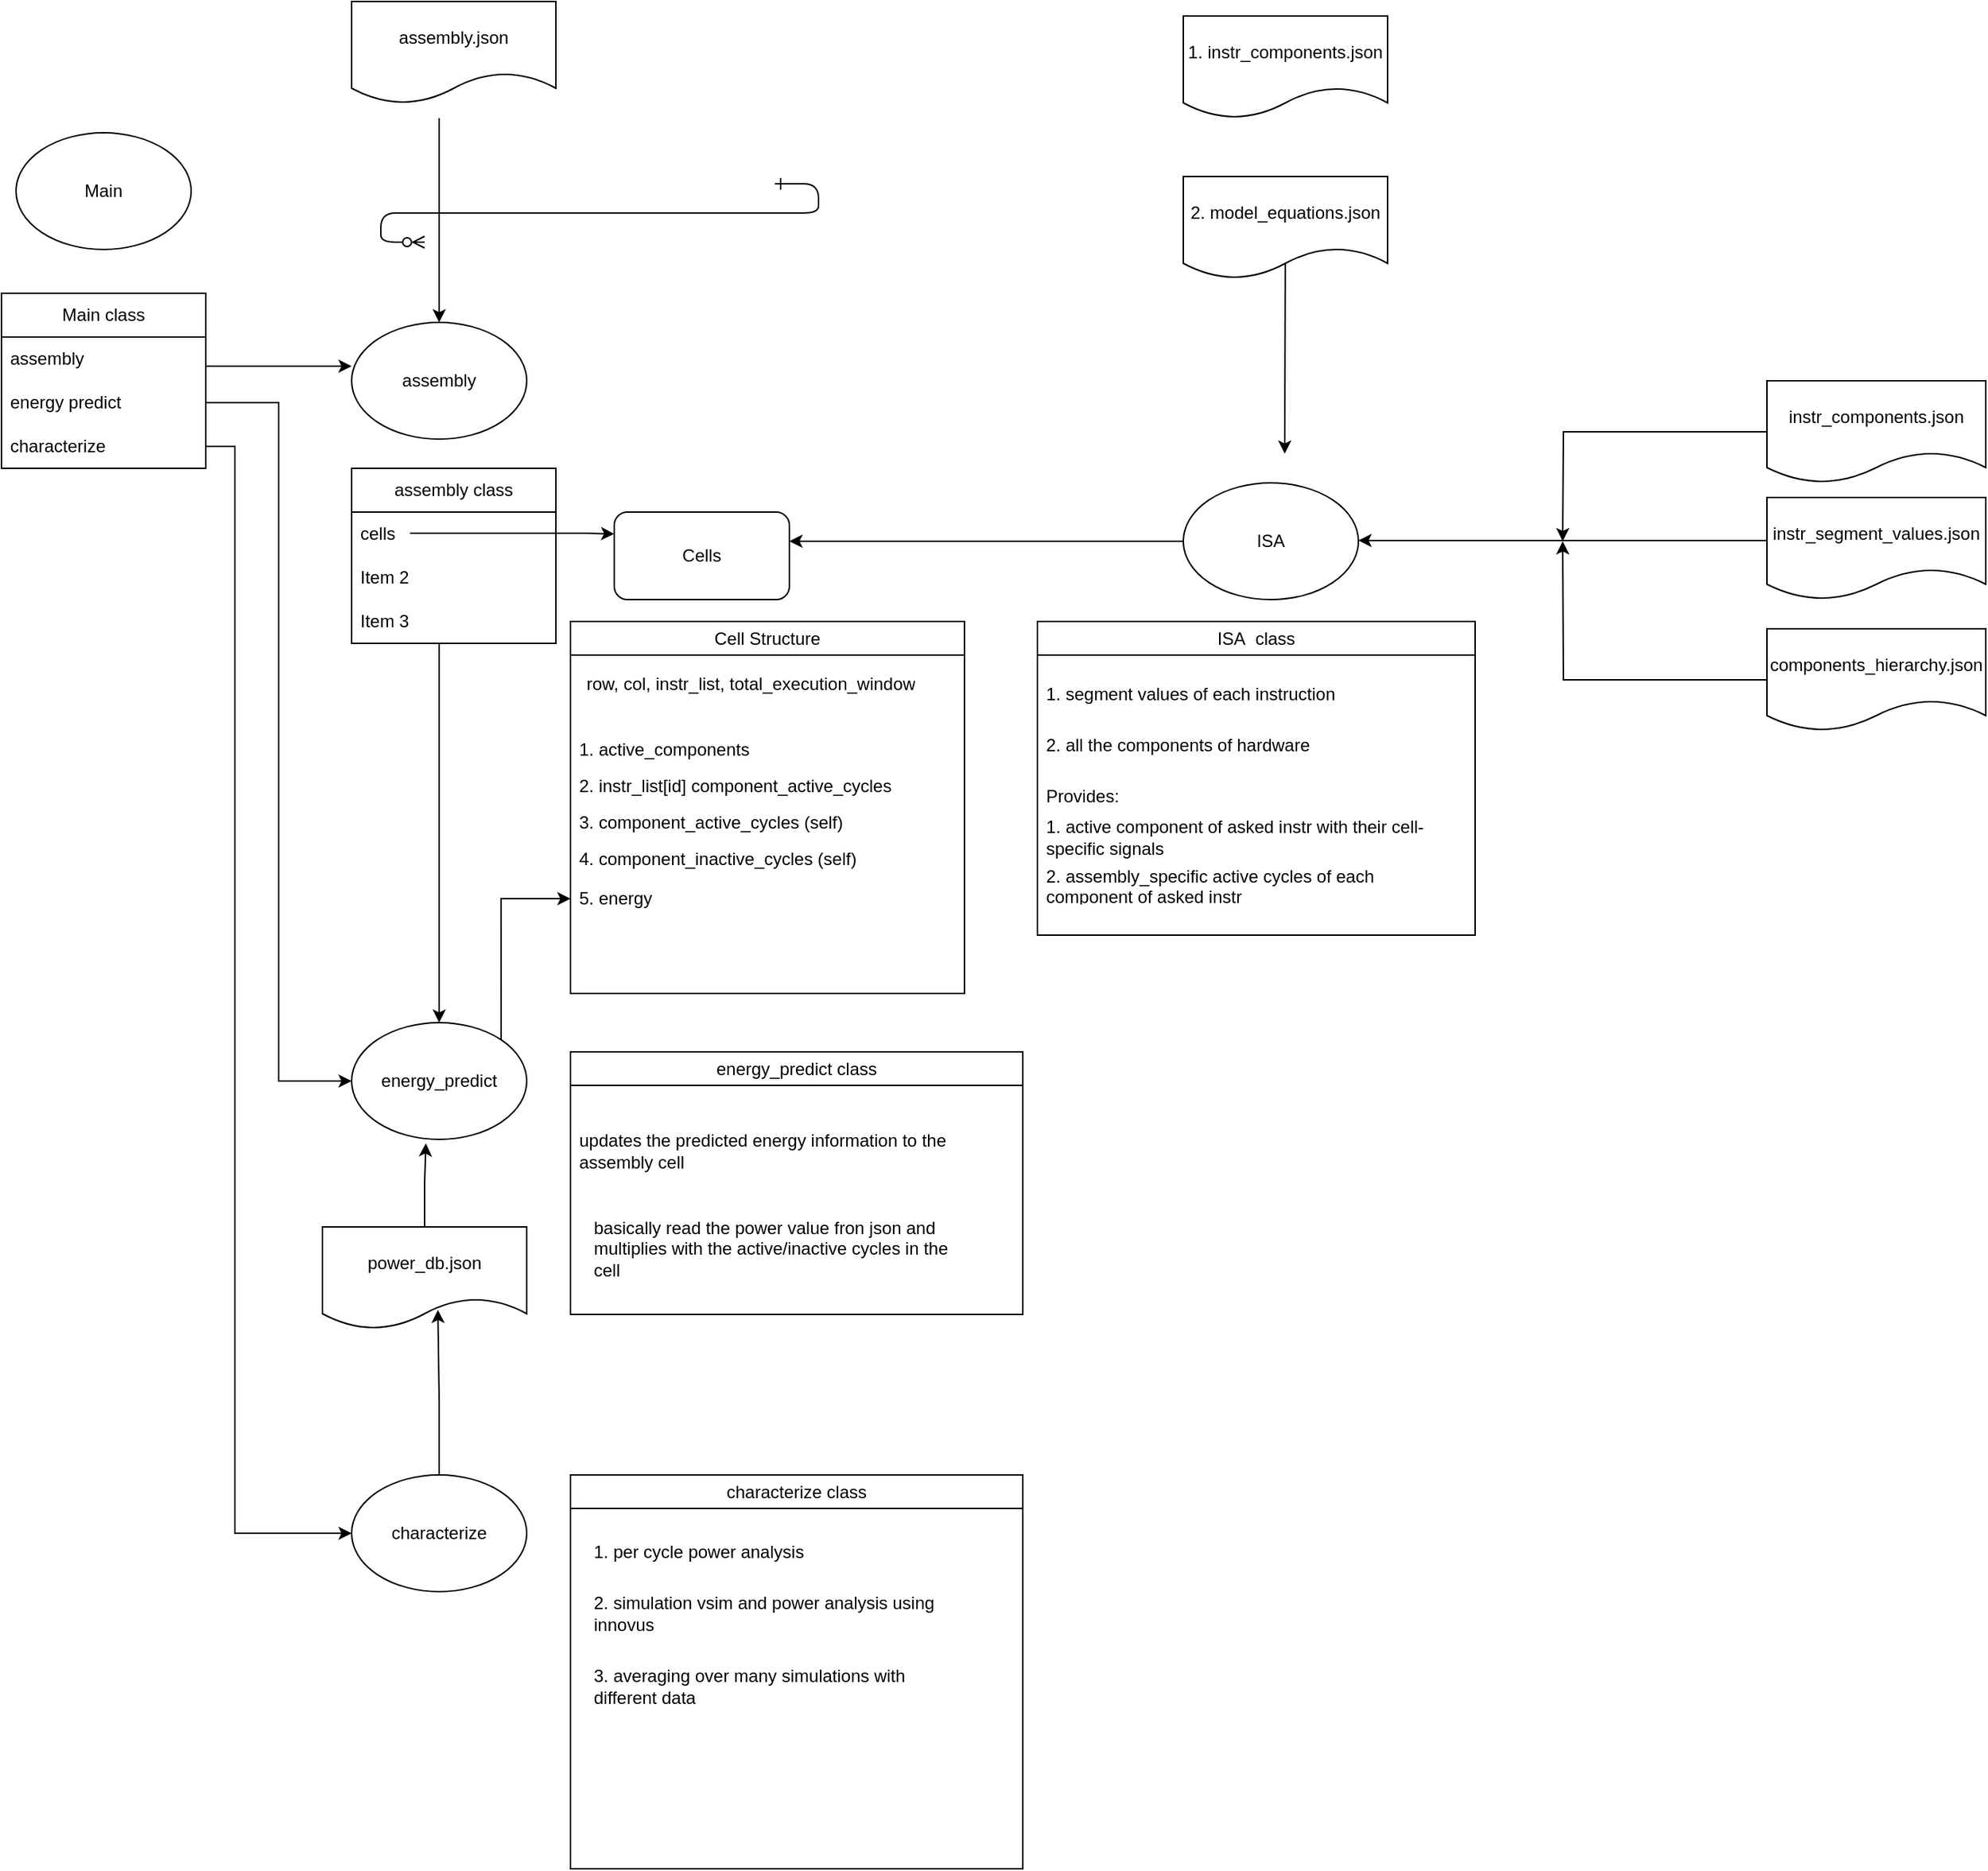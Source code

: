 <mxfile version="20.8.21" type="github">
  <diagram id="R2lEEEUBdFMjLlhIrx00" name="Page-1">
    <mxGraphModel dx="1605" dy="942" grid="1" gridSize="10" guides="1" tooltips="1" connect="1" arrows="1" fold="1" page="1" pageScale="1" pageWidth="850" pageHeight="1100" math="0" shadow="0" extFonts="Permanent Marker^https://fonts.googleapis.com/css?family=Permanent+Marker">
      <root>
        <mxCell id="0" />
        <mxCell id="1" parent="0" />
        <mxCell id="C-vyLk0tnHw3VtMMgP7b-12" value="" style="edgeStyle=entityRelationEdgeStyle;endArrow=ERzeroToMany;startArrow=ERone;endFill=1;startFill=0;" parent="1" target="C-vyLk0tnHw3VtMMgP7b-17" edge="1">
          <mxGeometry width="100" height="100" relative="1" as="geometry">
            <mxPoint x="700" y="165" as="sourcePoint" />
            <mxPoint x="460" y="205" as="targetPoint" />
          </mxGeometry>
        </mxCell>
        <mxCell id="wMOOJaim9DH7x2-_k4i8-1" value="Main" style="ellipse;whiteSpace=wrap;html=1;" vertex="1" parent="1">
          <mxGeometry x="180" y="130" width="120" height="80" as="geometry" />
        </mxCell>
        <mxCell id="wMOOJaim9DH7x2-_k4i8-2" value="Main class" style="swimlane;fontStyle=0;childLayout=stackLayout;horizontal=1;startSize=30;horizontalStack=0;resizeParent=1;resizeParentMax=0;resizeLast=0;collapsible=1;marginBottom=0;whiteSpace=wrap;html=1;" vertex="1" parent="1">
          <mxGeometry x="170" y="240" width="140" height="120" as="geometry" />
        </mxCell>
        <mxCell id="wMOOJaim9DH7x2-_k4i8-3" value="assembly" style="text;strokeColor=none;fillColor=none;align=left;verticalAlign=middle;spacingLeft=4;spacingRight=4;overflow=hidden;points=[[0,0.5],[1,0.5]];portConstraint=eastwest;rotatable=0;whiteSpace=wrap;html=1;" vertex="1" parent="wMOOJaim9DH7x2-_k4i8-2">
          <mxGeometry y="30" width="140" height="30" as="geometry" />
        </mxCell>
        <mxCell id="wMOOJaim9DH7x2-_k4i8-4" value="energy predict" style="text;strokeColor=none;fillColor=none;align=left;verticalAlign=middle;spacingLeft=4;spacingRight=4;overflow=hidden;points=[[0,0.5],[1,0.5]];portConstraint=eastwest;rotatable=0;whiteSpace=wrap;html=1;" vertex="1" parent="wMOOJaim9DH7x2-_k4i8-2">
          <mxGeometry y="60" width="140" height="30" as="geometry" />
        </mxCell>
        <mxCell id="wMOOJaim9DH7x2-_k4i8-5" value="characterize" style="text;strokeColor=none;fillColor=none;align=left;verticalAlign=middle;spacingLeft=4;spacingRight=4;overflow=hidden;points=[[0,0.5],[1,0.5]];portConstraint=eastwest;rotatable=0;whiteSpace=wrap;html=1;" vertex="1" parent="wMOOJaim9DH7x2-_k4i8-2">
          <mxGeometry y="90" width="140" height="30" as="geometry" />
        </mxCell>
        <mxCell id="wMOOJaim9DH7x2-_k4i8-8" value="assembly" style="ellipse;whiteSpace=wrap;html=1;" vertex="1" parent="1">
          <mxGeometry x="410" y="260" width="120" height="80" as="geometry" />
        </mxCell>
        <mxCell id="wMOOJaim9DH7x2-_k4i8-9" value="" style="endArrow=classic;html=1;rounded=0;entryX=0;entryY=0.375;entryDx=0;entryDy=0;entryPerimeter=0;" edge="1" parent="1" target="wMOOJaim9DH7x2-_k4i8-8">
          <mxGeometry width="50" height="50" relative="1" as="geometry">
            <mxPoint x="310" y="290" as="sourcePoint" />
            <mxPoint x="340" y="340" as="targetPoint" />
            <Array as="points" />
          </mxGeometry>
        </mxCell>
        <mxCell id="wMOOJaim9DH7x2-_k4i8-60" style="edgeStyle=orthogonalEdgeStyle;rounded=0;orthogonalLoop=1;jettySize=auto;html=1;entryX=0.5;entryY=0;entryDx=0;entryDy=0;" edge="1" parent="1" source="wMOOJaim9DH7x2-_k4i8-11" target="wMOOJaim9DH7x2-_k4i8-58">
          <mxGeometry relative="1" as="geometry">
            <Array as="points">
              <mxPoint x="470" y="550" />
              <mxPoint x="470" y="550" />
            </Array>
          </mxGeometry>
        </mxCell>
        <mxCell id="wMOOJaim9DH7x2-_k4i8-11" value="assembly class" style="swimlane;fontStyle=0;childLayout=stackLayout;horizontal=1;startSize=30;horizontalStack=0;resizeParent=1;resizeParentMax=0;resizeLast=0;collapsible=1;marginBottom=0;whiteSpace=wrap;html=1;" vertex="1" parent="1">
          <mxGeometry x="410" y="360" width="140" height="120" as="geometry" />
        </mxCell>
        <mxCell id="wMOOJaim9DH7x2-_k4i8-12" value="cells" style="text;strokeColor=none;fillColor=none;align=left;verticalAlign=middle;spacingLeft=4;spacingRight=4;overflow=hidden;points=[[0,0.5],[1,0.5]];portConstraint=eastwest;rotatable=0;whiteSpace=wrap;html=1;" vertex="1" parent="wMOOJaim9DH7x2-_k4i8-11">
          <mxGeometry y="30" width="140" height="30" as="geometry" />
        </mxCell>
        <mxCell id="wMOOJaim9DH7x2-_k4i8-16" value="" style="endArrow=classic;html=1;rounded=0;" edge="1" parent="wMOOJaim9DH7x2-_k4i8-11">
          <mxGeometry width="50" height="50" relative="1" as="geometry">
            <mxPoint x="40" y="44.5" as="sourcePoint" />
            <mxPoint x="180" y="45" as="targetPoint" />
            <Array as="points">
              <mxPoint x="95" y="44.5" />
              <mxPoint x="160" y="44.5" />
            </Array>
          </mxGeometry>
        </mxCell>
        <mxCell id="wMOOJaim9DH7x2-_k4i8-13" value="Item 2" style="text;strokeColor=none;fillColor=none;align=left;verticalAlign=middle;spacingLeft=4;spacingRight=4;overflow=hidden;points=[[0,0.5],[1,0.5]];portConstraint=eastwest;rotatable=0;whiteSpace=wrap;html=1;" vertex="1" parent="wMOOJaim9DH7x2-_k4i8-11">
          <mxGeometry y="60" width="140" height="30" as="geometry" />
        </mxCell>
        <mxCell id="wMOOJaim9DH7x2-_k4i8-14" value="Item 3" style="text;strokeColor=none;fillColor=none;align=left;verticalAlign=middle;spacingLeft=4;spacingRight=4;overflow=hidden;points=[[0,0.5],[1,0.5]];portConstraint=eastwest;rotatable=0;whiteSpace=wrap;html=1;" vertex="1" parent="wMOOJaim9DH7x2-_k4i8-11">
          <mxGeometry y="90" width="140" height="30" as="geometry" />
        </mxCell>
        <mxCell id="wMOOJaim9DH7x2-_k4i8-15" value="Cells" style="rounded=1;whiteSpace=wrap;html=1;" vertex="1" parent="1">
          <mxGeometry x="590" y="390" width="120" height="60" as="geometry" />
        </mxCell>
        <mxCell id="wMOOJaim9DH7x2-_k4i8-24" value="ISA" style="ellipse;whiteSpace=wrap;html=1;" vertex="1" parent="1">
          <mxGeometry x="980" y="370" width="120" height="80" as="geometry" />
        </mxCell>
        <mxCell id="wMOOJaim9DH7x2-_k4i8-25" value="" style="endArrow=classic;html=1;rounded=0;" edge="1" parent="1">
          <mxGeometry width="50" height="50" relative="1" as="geometry">
            <mxPoint x="1050" y="180" as="sourcePoint" />
            <mxPoint x="1049.5" y="350" as="targetPoint" />
          </mxGeometry>
        </mxCell>
        <mxCell id="wMOOJaim9DH7x2-_k4i8-26" value="1. instr_components.json" style="shape=document;whiteSpace=wrap;html=1;boundedLbl=1;" vertex="1" parent="1">
          <mxGeometry x="980" y="50" width="140" height="70" as="geometry" />
        </mxCell>
        <mxCell id="wMOOJaim9DH7x2-_k4i8-27" value="" style="endArrow=classic;html=1;rounded=0;" edge="1" parent="1">
          <mxGeometry width="50" height="50" relative="1" as="geometry">
            <mxPoint x="470" y="120" as="sourcePoint" />
            <mxPoint x="470" y="260" as="targetPoint" />
          </mxGeometry>
        </mxCell>
        <mxCell id="wMOOJaim9DH7x2-_k4i8-28" value="assembly.json" style="shape=document;whiteSpace=wrap;html=1;boundedLbl=1;" vertex="1" parent="1">
          <mxGeometry x="410" y="40" width="140" height="70" as="geometry" />
        </mxCell>
        <mxCell id="wMOOJaim9DH7x2-_k4i8-29" value="2. model_equations.json" style="shape=document;whiteSpace=wrap;html=1;boundedLbl=1;" vertex="1" parent="1">
          <mxGeometry x="980" y="160" width="140" height="70" as="geometry" />
        </mxCell>
        <mxCell id="wMOOJaim9DH7x2-_k4i8-30" value="3. component_active_cycles (self)" style="text;strokeColor=none;fillColor=none;align=left;verticalAlign=middle;spacingLeft=4;spacingRight=4;overflow=hidden;points=[[0,0.5],[1,0.5]];portConstraint=eastwest;rotatable=0;whiteSpace=wrap;html=1;" vertex="1" parent="1">
          <mxGeometry x="560" y="582.5" width="260" height="40" as="geometry" />
        </mxCell>
        <mxCell id="wMOOJaim9DH7x2-_k4i8-37" value="4. component_inactive_cycles (self)" style="text;strokeColor=none;fillColor=none;align=left;verticalAlign=middle;spacingLeft=4;spacingRight=4;overflow=hidden;points=[[0,0.5],[1,0.5]];portConstraint=eastwest;rotatable=0;whiteSpace=wrap;html=1;" vertex="1" parent="1">
          <mxGeometry x="560" y="612.5" width="260" height="30" as="geometry" />
        </mxCell>
        <mxCell id="wMOOJaim9DH7x2-_k4i8-40" value="instr_segment_values.json" style="shape=document;whiteSpace=wrap;html=1;boundedLbl=1;" vertex="1" parent="1">
          <mxGeometry x="1380" y="380" width="150" height="70" as="geometry" />
        </mxCell>
        <mxCell id="wMOOJaim9DH7x2-_k4i8-46" style="edgeStyle=orthogonalEdgeStyle;rounded=0;orthogonalLoop=1;jettySize=auto;html=1;exitX=0;exitY=0.5;exitDx=0;exitDy=0;entryX=1;entryY=0.5;entryDx=0;entryDy=0;" edge="1" parent="1" source="wMOOJaim9DH7x2-_k4i8-42">
          <mxGeometry relative="1" as="geometry">
            <mxPoint x="1240" y="410" as="targetPoint" />
          </mxGeometry>
        </mxCell>
        <mxCell id="wMOOJaim9DH7x2-_k4i8-42" value="components_hierarchy.json" style="shape=document;whiteSpace=wrap;html=1;boundedLbl=1;" vertex="1" parent="1">
          <mxGeometry x="1380" y="470" width="150" height="70" as="geometry" />
        </mxCell>
        <mxCell id="wMOOJaim9DH7x2-_k4i8-45" style="edgeStyle=orthogonalEdgeStyle;rounded=0;orthogonalLoop=1;jettySize=auto;html=1;exitX=0;exitY=0.5;exitDx=0;exitDy=0;entryX=1;entryY=0.5;entryDx=0;entryDy=0;" edge="1" parent="1" source="wMOOJaim9DH7x2-_k4i8-43">
          <mxGeometry relative="1" as="geometry">
            <mxPoint x="1240" y="410" as="targetPoint" />
          </mxGeometry>
        </mxCell>
        <mxCell id="wMOOJaim9DH7x2-_k4i8-43" value="instr_components.json" style="shape=document;whiteSpace=wrap;html=1;boundedLbl=1;" vertex="1" parent="1">
          <mxGeometry x="1380" y="300" width="150" height="70" as="geometry" />
        </mxCell>
        <mxCell id="wMOOJaim9DH7x2-_k4i8-47" value="" style="endArrow=classic;html=1;rounded=0;exitX=0;exitY=0.5;exitDx=0;exitDy=0;entryX=1;entryY=0.333;entryDx=0;entryDy=0;entryPerimeter=0;" edge="1" parent="1" source="wMOOJaim9DH7x2-_k4i8-24" target="wMOOJaim9DH7x2-_k4i8-15">
          <mxGeometry width="50" height="50" relative="1" as="geometry">
            <mxPoint x="710" y="404.5" as="sourcePoint" />
            <mxPoint x="580" y="320" as="targetPoint" />
            <Array as="points" />
          </mxGeometry>
        </mxCell>
        <mxCell id="wMOOJaim9DH7x2-_k4i8-48" value="&lt;span style=&quot;font-weight: normal;&quot;&gt;Cell Structure&lt;/span&gt;" style="swimlane;whiteSpace=wrap;html=1;" vertex="1" parent="1">
          <mxGeometry x="560" y="465" width="270" height="255" as="geometry" />
        </mxCell>
        <mxCell id="wMOOJaim9DH7x2-_k4i8-21" value="1. active_components" style="text;strokeColor=none;fillColor=none;align=left;verticalAlign=middle;spacingLeft=4;spacingRight=4;overflow=hidden;points=[[0,0.5],[1,0.5]];portConstraint=eastwest;rotatable=0;whiteSpace=wrap;html=1;" vertex="1" parent="wMOOJaim9DH7x2-_k4i8-48">
          <mxGeometry y="72.5" width="260" height="30" as="geometry" />
        </mxCell>
        <mxCell id="wMOOJaim9DH7x2-_k4i8-22" value="2. instr_list[id] component_active_cycles" style="text;strokeColor=none;fillColor=none;align=left;verticalAlign=middle;spacingLeft=4;spacingRight=4;overflow=hidden;points=[[0,0.5],[1,0.5]];portConstraint=eastwest;rotatable=0;whiteSpace=wrap;html=1;" vertex="1" parent="wMOOJaim9DH7x2-_k4i8-48">
          <mxGeometry y="97.5" width="260" height="30" as="geometry" />
        </mxCell>
        <mxCell id="wMOOJaim9DH7x2-_k4i8-20" value="row, col, instr_list, total_execution_window" style="text;strokeColor=none;fillColor=none;align=left;verticalAlign=middle;spacingLeft=4;spacingRight=4;overflow=hidden;points=[[0,0.5],[1,0.5]];portConstraint=eastwest;rotatable=0;whiteSpace=wrap;html=1;" vertex="1" parent="wMOOJaim9DH7x2-_k4i8-48">
          <mxGeometry x="5" y="27.5" width="260" height="30" as="geometry" />
        </mxCell>
        <mxCell id="wMOOJaim9DH7x2-_k4i8-61" value="5. energy" style="text;strokeColor=none;fillColor=none;align=left;verticalAlign=middle;spacingLeft=4;spacingRight=4;overflow=hidden;points=[[0,0.5],[1,0.5]];portConstraint=eastwest;rotatable=0;whiteSpace=wrap;html=1;" vertex="1" parent="wMOOJaim9DH7x2-_k4i8-48">
          <mxGeometry y="175" width="260" height="30" as="geometry" />
        </mxCell>
        <mxCell id="wMOOJaim9DH7x2-_k4i8-51" value="&lt;span style=&quot;font-weight: normal;&quot;&gt;ISA&amp;nbsp; class&lt;/span&gt;" style="swimlane;whiteSpace=wrap;html=1;startSize=23;" vertex="1" parent="1">
          <mxGeometry x="880" y="465" width="300" height="215" as="geometry" />
        </mxCell>
        <mxCell id="wMOOJaim9DH7x2-_k4i8-52" value="1. segment values of each instruction" style="text;strokeColor=none;fillColor=none;align=left;verticalAlign=middle;spacingLeft=4;spacingRight=4;overflow=hidden;points=[[0,0.5],[1,0.5]];portConstraint=eastwest;rotatable=0;whiteSpace=wrap;html=1;" vertex="1" parent="wMOOJaim9DH7x2-_k4i8-51">
          <mxGeometry y="35" width="260" height="30" as="geometry" />
        </mxCell>
        <mxCell id="wMOOJaim9DH7x2-_k4i8-53" value="2. all the components of hardware" style="text;strokeColor=none;fillColor=none;align=left;verticalAlign=middle;spacingLeft=4;spacingRight=4;overflow=hidden;points=[[0,0.5],[1,0.5]];portConstraint=eastwest;rotatable=0;whiteSpace=wrap;html=1;" vertex="1" parent="wMOOJaim9DH7x2-_k4i8-51">
          <mxGeometry y="70" width="260" height="30" as="geometry" />
        </mxCell>
        <mxCell id="wMOOJaim9DH7x2-_k4i8-49" value="Provides:" style="text;strokeColor=none;fillColor=none;align=left;verticalAlign=middle;spacingLeft=4;spacingRight=4;overflow=hidden;points=[[0,0.5],[1,0.5]];portConstraint=eastwest;rotatable=0;whiteSpace=wrap;html=1;" vertex="1" parent="wMOOJaim9DH7x2-_k4i8-51">
          <mxGeometry y="100" width="260" height="40" as="geometry" />
        </mxCell>
        <mxCell id="wMOOJaim9DH7x2-_k4i8-50" value="1. active component of asked instr with their cell-specific signals" style="text;strokeColor=none;fillColor=none;align=left;verticalAlign=middle;spacingLeft=4;spacingRight=4;overflow=hidden;points=[[0,0.5],[1,0.5]];portConstraint=eastwest;rotatable=0;whiteSpace=wrap;html=1;" vertex="1" parent="wMOOJaim9DH7x2-_k4i8-51">
          <mxGeometry y="130" width="280" height="35" as="geometry" />
        </mxCell>
        <mxCell id="wMOOJaim9DH7x2-_k4i8-55" value="2. assembly_specific active cycles of each component of asked instr" style="text;strokeColor=none;fillColor=none;align=left;verticalAlign=middle;spacingLeft=4;spacingRight=4;overflow=hidden;points=[[0,0.5],[1,0.5]];portConstraint=eastwest;rotatable=0;whiteSpace=wrap;html=1;" vertex="1" parent="wMOOJaim9DH7x2-_k4i8-51">
          <mxGeometry y="165" width="280" height="30" as="geometry" />
        </mxCell>
        <mxCell id="wMOOJaim9DH7x2-_k4i8-57" value="" style="endArrow=classic;html=1;rounded=0;exitX=0;exitY=0.421;exitDx=0;exitDy=0;entryX=1;entryY=0.333;entryDx=0;entryDy=0;entryPerimeter=0;exitPerimeter=0;" edge="1" parent="1" source="wMOOJaim9DH7x2-_k4i8-40">
          <mxGeometry width="50" height="50" relative="1" as="geometry">
            <mxPoint x="1370" y="409.5" as="sourcePoint" />
            <mxPoint x="1100" y="409.5" as="targetPoint" />
            <Array as="points" />
          </mxGeometry>
        </mxCell>
        <mxCell id="wMOOJaim9DH7x2-_k4i8-65" style="edgeStyle=orthogonalEdgeStyle;rounded=0;orthogonalLoop=1;jettySize=auto;html=1;exitX=1;exitY=0;exitDx=0;exitDy=0;" edge="1" parent="1" source="wMOOJaim9DH7x2-_k4i8-58" target="wMOOJaim9DH7x2-_k4i8-61">
          <mxGeometry relative="1" as="geometry" />
        </mxCell>
        <mxCell id="wMOOJaim9DH7x2-_k4i8-58" value="energy_predict" style="ellipse;whiteSpace=wrap;html=1;" vertex="1" parent="1">
          <mxGeometry x="410" y="740" width="120" height="80" as="geometry" />
        </mxCell>
        <mxCell id="wMOOJaim9DH7x2-_k4i8-59" style="edgeStyle=orthogonalEdgeStyle;rounded=0;orthogonalLoop=1;jettySize=auto;html=1;entryX=0;entryY=0.5;entryDx=0;entryDy=0;" edge="1" parent="1" source="wMOOJaim9DH7x2-_k4i8-4" target="wMOOJaim9DH7x2-_k4i8-58">
          <mxGeometry relative="1" as="geometry" />
        </mxCell>
        <mxCell id="wMOOJaim9DH7x2-_k4i8-63" style="edgeStyle=orthogonalEdgeStyle;rounded=0;orthogonalLoop=1;jettySize=auto;html=1;exitX=0.5;exitY=0;exitDx=0;exitDy=0;entryX=0.424;entryY=1.034;entryDx=0;entryDy=0;entryPerimeter=0;" edge="1" parent="1" source="wMOOJaim9DH7x2-_k4i8-62" target="wMOOJaim9DH7x2-_k4i8-58">
          <mxGeometry relative="1" as="geometry" />
        </mxCell>
        <mxCell id="wMOOJaim9DH7x2-_k4i8-62" value="power_db.json" style="shape=document;whiteSpace=wrap;html=1;boundedLbl=1;" vertex="1" parent="1">
          <mxGeometry x="390" y="880" width="140" height="70" as="geometry" />
        </mxCell>
        <mxCell id="wMOOJaim9DH7x2-_k4i8-79" style="edgeStyle=orthogonalEdgeStyle;rounded=0;orthogonalLoop=1;jettySize=auto;html=1;entryX=0.565;entryY=0.812;entryDx=0;entryDy=0;entryPerimeter=0;" edge="1" parent="1" source="wMOOJaim9DH7x2-_k4i8-66" target="wMOOJaim9DH7x2-_k4i8-62">
          <mxGeometry relative="1" as="geometry" />
        </mxCell>
        <mxCell id="wMOOJaim9DH7x2-_k4i8-66" value="characterize" style="ellipse;whiteSpace=wrap;html=1;" vertex="1" parent="1">
          <mxGeometry x="410" y="1050" width="120" height="80" as="geometry" />
        </mxCell>
        <mxCell id="wMOOJaim9DH7x2-_k4i8-67" style="edgeStyle=orthogonalEdgeStyle;rounded=0;orthogonalLoop=1;jettySize=auto;html=1;entryX=0;entryY=0.5;entryDx=0;entryDy=0;" edge="1" parent="1" source="wMOOJaim9DH7x2-_k4i8-5" target="wMOOJaim9DH7x2-_k4i8-66">
          <mxGeometry relative="1" as="geometry">
            <Array as="points">
              <mxPoint x="330" y="345" />
              <mxPoint x="330" y="1090" />
            </Array>
          </mxGeometry>
        </mxCell>
        <mxCell id="wMOOJaim9DH7x2-_k4i8-68" value="&lt;span style=&quot;font-weight: normal;&quot;&gt;energy_predict class&lt;/span&gt;" style="swimlane;whiteSpace=wrap;html=1;" vertex="1" parent="1">
          <mxGeometry x="560" y="760" width="310" height="180" as="geometry" />
        </mxCell>
        <mxCell id="wMOOJaim9DH7x2-_k4i8-69" value="updates the predicted energy information to the assembly cell" style="text;strokeColor=none;fillColor=none;align=left;verticalAlign=middle;spacingLeft=4;spacingRight=4;overflow=hidden;points=[[0,0.5],[1,0.5]];portConstraint=eastwest;rotatable=0;whiteSpace=wrap;html=1;" vertex="1" parent="wMOOJaim9DH7x2-_k4i8-68">
          <mxGeometry y="35" width="280" height="65" as="geometry" />
        </mxCell>
        <mxCell id="wMOOJaim9DH7x2-_k4i8-70" value="basically read the power value fron json and multiplies with the active/inactive cycles in the cell" style="text;strokeColor=none;fillColor=none;align=left;verticalAlign=middle;spacingLeft=4;spacingRight=4;overflow=hidden;points=[[0,0.5],[1,0.5]];portConstraint=eastwest;rotatable=0;whiteSpace=wrap;html=1;" vertex="1" parent="wMOOJaim9DH7x2-_k4i8-68">
          <mxGeometry x="10" y="100" width="260" height="70" as="geometry" />
        </mxCell>
        <mxCell id="wMOOJaim9DH7x2-_k4i8-76" value="&lt;span style=&quot;font-weight: normal;&quot;&gt;characterize class&lt;/span&gt;" style="swimlane;whiteSpace=wrap;html=1;startSize=23;" vertex="1" parent="1">
          <mxGeometry x="560" y="1050" width="310" height="270" as="geometry" />
        </mxCell>
        <mxCell id="wMOOJaim9DH7x2-_k4i8-77" value="1. per cycle power analysis" style="text;strokeColor=none;fillColor=none;align=left;verticalAlign=middle;spacingLeft=4;spacingRight=4;overflow=hidden;points=[[0,0.5],[1,0.5]];portConstraint=eastwest;rotatable=0;whiteSpace=wrap;html=1;" vertex="1" parent="wMOOJaim9DH7x2-_k4i8-76">
          <mxGeometry x="10" y="35" width="280" height="35" as="geometry" />
        </mxCell>
        <mxCell id="wMOOJaim9DH7x2-_k4i8-78" value="2. simulation vsim and power analysis using innovus" style="text;strokeColor=none;fillColor=none;align=left;verticalAlign=middle;spacingLeft=4;spacingRight=4;overflow=hidden;points=[[0,0.5],[1,0.5]];portConstraint=eastwest;rotatable=0;whiteSpace=wrap;html=1;" vertex="1" parent="wMOOJaim9DH7x2-_k4i8-76">
          <mxGeometry x="10" y="70" width="260" height="50" as="geometry" />
        </mxCell>
        <mxCell id="wMOOJaim9DH7x2-_k4i8-80" value="3. averaging over many simulations with different data" style="text;strokeColor=none;fillColor=none;align=left;verticalAlign=middle;spacingLeft=4;spacingRight=4;overflow=hidden;points=[[0,0.5],[1,0.5]];portConstraint=eastwest;rotatable=0;whiteSpace=wrap;html=1;" vertex="1" parent="wMOOJaim9DH7x2-_k4i8-76">
          <mxGeometry x="10" y="120" width="260" height="50" as="geometry" />
        </mxCell>
      </root>
    </mxGraphModel>
  </diagram>
</mxfile>
